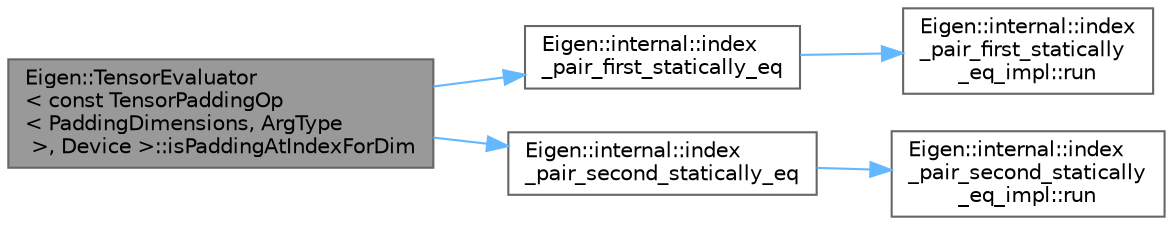 digraph "Eigen::TensorEvaluator&lt; const TensorPaddingOp&lt; PaddingDimensions, ArgType &gt;, Device &gt;::isPaddingAtIndexForDim"
{
 // LATEX_PDF_SIZE
  bgcolor="transparent";
  edge [fontname=Helvetica,fontsize=10,labelfontname=Helvetica,labelfontsize=10];
  node [fontname=Helvetica,fontsize=10,shape=box,height=0.2,width=0.4];
  rankdir="LR";
  Node1 [id="Node000001",label="Eigen::TensorEvaluator\l\< const TensorPaddingOp\l\< PaddingDimensions, ArgType\l \>, Device \>::isPaddingAtIndexForDim",height=0.2,width=0.4,color="gray40", fillcolor="grey60", style="filled", fontcolor="black",tooltip=" "];
  Node1 -> Node2 [id="edge5_Node000001_Node000002",color="steelblue1",style="solid",tooltip=" "];
  Node2 [id="Node000002",label="Eigen::internal::index\l_pair_first_statically_eq",height=0.2,width=0.4,color="grey40", fillcolor="white", style="filled",URL="$namespace_eigen_1_1internal.html#a33183d2ec83dde7518d98ce9d57f07c6",tooltip=" "];
  Node2 -> Node3 [id="edge6_Node000002_Node000003",color="steelblue1",style="solid",tooltip=" "];
  Node3 [id="Node000003",label="Eigen::internal::index\l_pair_first_statically\l_eq_impl::run",height=0.2,width=0.4,color="grey40", fillcolor="white", style="filled",URL="$struct_eigen_1_1internal_1_1index__pair__first__statically__eq__impl.html#a2fd89f92c28b72cbf0ed551bebffc012",tooltip=" "];
  Node1 -> Node4 [id="edge7_Node000001_Node000004",color="steelblue1",style="solid",tooltip=" "];
  Node4 [id="Node000004",label="Eigen::internal::index\l_pair_second_statically_eq",height=0.2,width=0.4,color="grey40", fillcolor="white", style="filled",URL="$namespace_eigen_1_1internal.html#a218124d119197bec0d18ab0a9e54dba7",tooltip=" "];
  Node4 -> Node5 [id="edge8_Node000004_Node000005",color="steelblue1",style="solid",tooltip=" "];
  Node5 [id="Node000005",label="Eigen::internal::index\l_pair_second_statically\l_eq_impl::run",height=0.2,width=0.4,color="grey40", fillcolor="white", style="filled",URL="$struct_eigen_1_1internal_1_1index__pair__second__statically__eq__impl.html#a76da6530ea4ad86eab4e0eadd809fa67",tooltip=" "];
}
